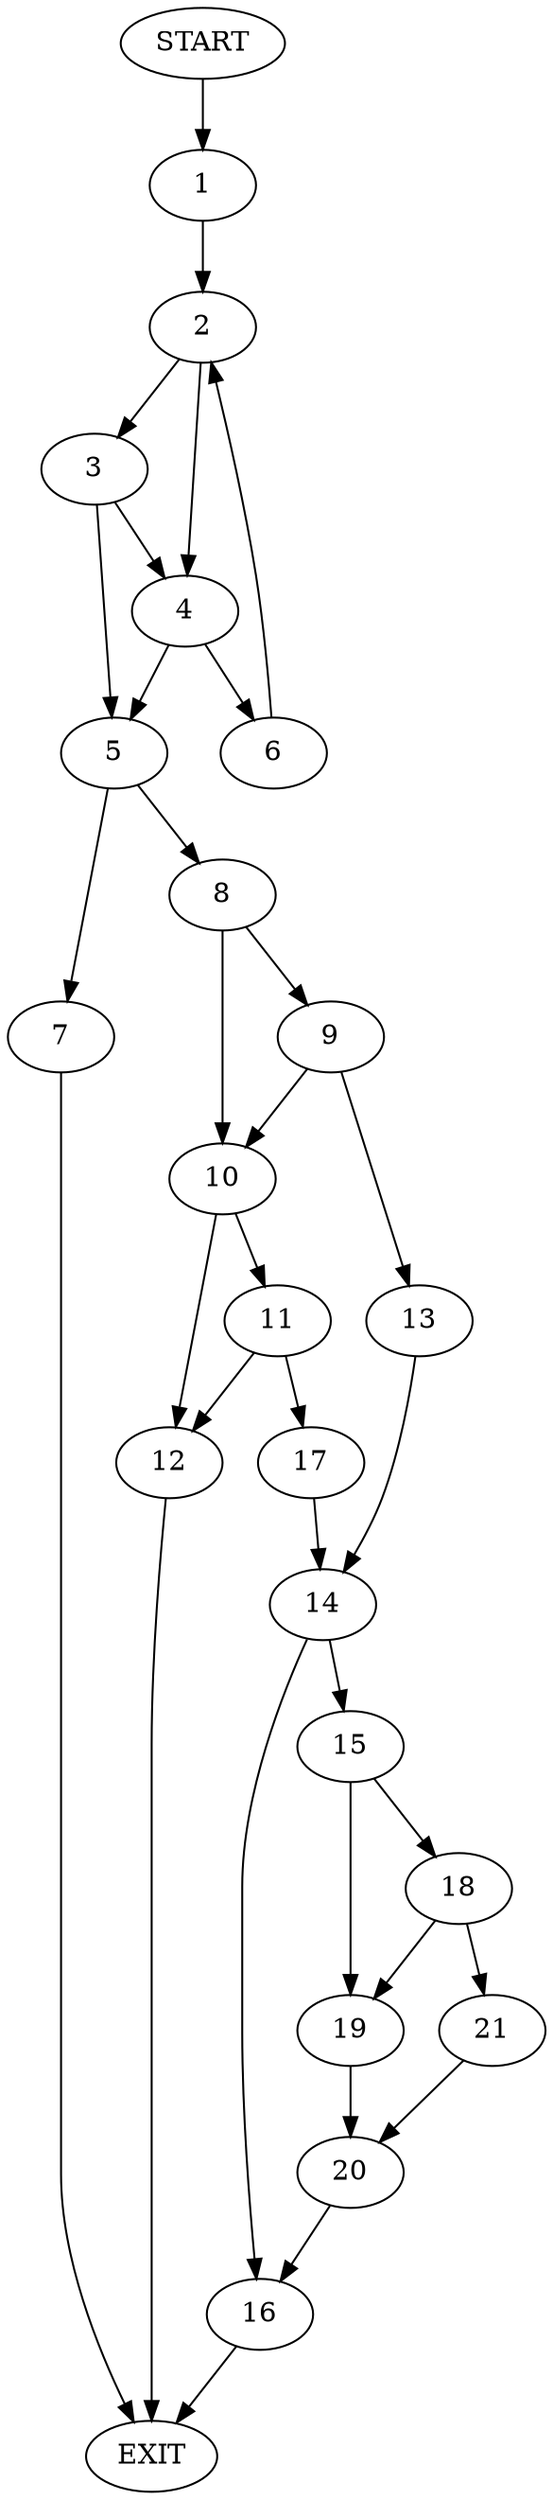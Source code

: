 digraph {
0 [label="START"];
1;
2;
3;
4;
5;
6;
7;
8;
9;
10;
11;
12;
13;
14;
15;
16;
17;
18;
19;
20;
21;
22 [label="EXIT"];
0 -> 1;
1 -> 2;
2 -> 3;
2 -> 4;
4 -> 5;
4 -> 6;
3 -> 4;
3 -> 5;
5 -> 7;
5 -> 8;
6 -> 2;
8 -> 9;
8 -> 10;
7 -> 22;
10 -> 11;
10 -> 12;
9 -> 10;
9 -> 13;
13 -> 14;
14 -> 15;
14 -> 16;
12 -> 22;
11 -> 17;
11 -> 12;
17 -> 14;
16 -> 22;
15 -> 18;
15 -> 19;
19 -> 20;
18 -> 21;
18 -> 19;
21 -> 20;
20 -> 16;
}